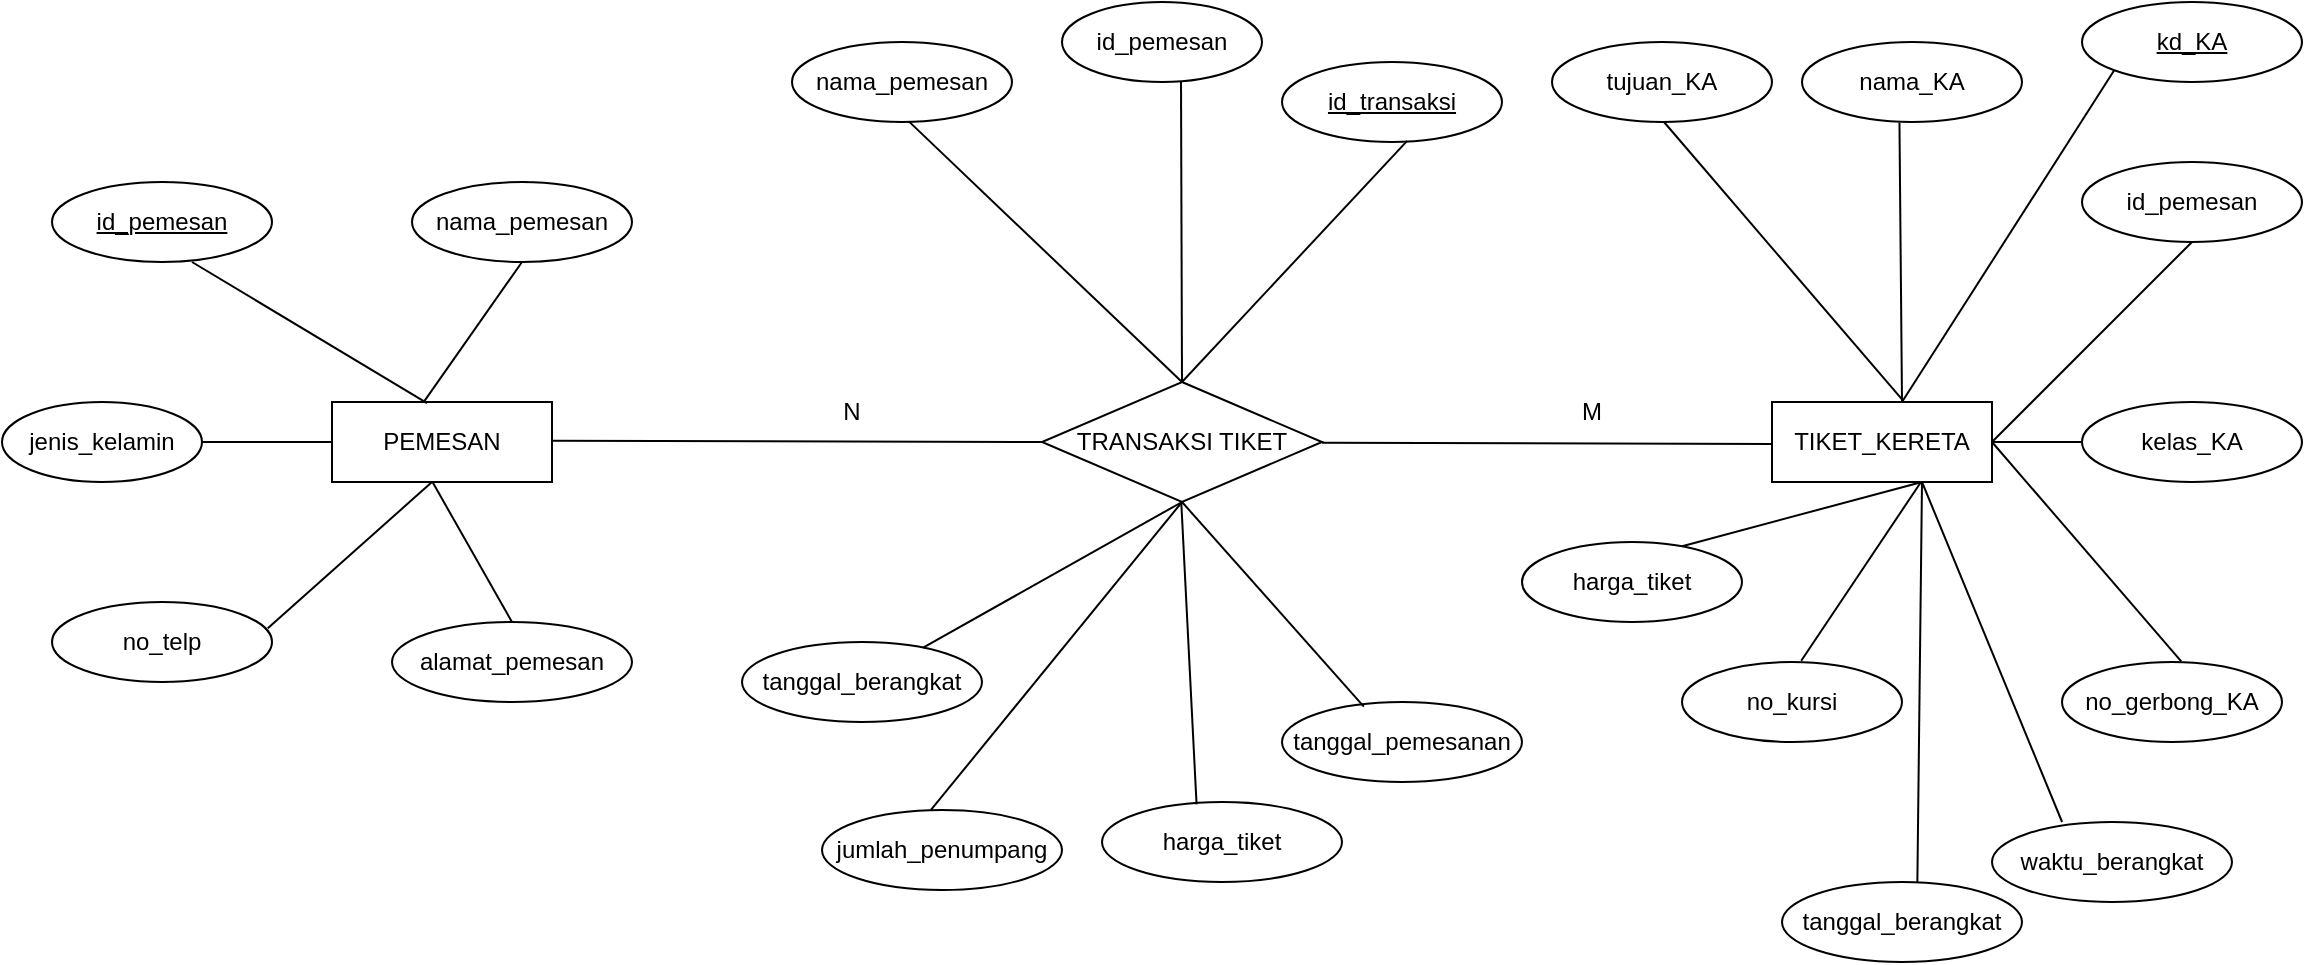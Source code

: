 <?xml version="1.0" encoding="UTF-8"?>
<mxfile version="21.0.6" type="google"><diagram name="Halaman-1" id="TMFCEKY83UdhA-zHi1Os"><mxGraphModel dx="1500" dy="843" grid="1" gridSize="10" guides="1" tooltips="1" connect="1" arrows="1" fold="1" page="1" pageScale="1" pageWidth="1169" pageHeight="827" math="0" shadow="0"><root><mxCell id="0"/><mxCell id="1" parent="0"/><mxCell id="L5qENBM286U3Lg3Fz2lj-1" value="PEMESAN" style="whiteSpace=wrap;html=1;align=center;" parent="1" vertex="1"><mxGeometry x="175" y="210" width="110" height="40" as="geometry"/></mxCell><mxCell id="L5qENBM286U3Lg3Fz2lj-2" value="TRANSAKSI TIKET" style="shape=rhombus;perimeter=rhombusPerimeter;whiteSpace=wrap;html=1;align=center;" parent="1" vertex="1"><mxGeometry x="530" y="200" width="140" height="60" as="geometry"/></mxCell><mxCell id="L5qENBM286U3Lg3Fz2lj-3" value="TIKET_KERETA" style="whiteSpace=wrap;html=1;align=center;" parent="1" vertex="1"><mxGeometry x="895" y="210" width="110" height="40" as="geometry"/></mxCell><mxCell id="L5qENBM286U3Lg3Fz2lj-4" value="" style="endArrow=none;html=1;rounded=0;entryX=0;entryY=0.5;entryDx=0;entryDy=0;" parent="1" target="L5qENBM286U3Lg3Fz2lj-2" edge="1"><mxGeometry relative="1" as="geometry"><mxPoint x="285" y="229.33" as="sourcePoint"/><mxPoint x="445" y="229.33" as="targetPoint"/></mxGeometry></mxCell><mxCell id="L5qENBM286U3Lg3Fz2lj-5" value="" style="endArrow=none;html=1;rounded=0;" parent="1" edge="1"><mxGeometry relative="1" as="geometry"><mxPoint x="670" y="230.33" as="sourcePoint"/><mxPoint x="895" y="231" as="targetPoint"/></mxGeometry></mxCell><mxCell id="L5qENBM286U3Lg3Fz2lj-6" value="id_pemesan" style="ellipse;whiteSpace=wrap;html=1;align=center;fontStyle=4;" parent="1" vertex="1"><mxGeometry x="35" y="100" width="110" height="40" as="geometry"/></mxCell><mxCell id="L5qENBM286U3Lg3Fz2lj-7" value="nama_pemesan" style="ellipse;whiteSpace=wrap;html=1;align=center;" parent="1" vertex="1"><mxGeometry x="215" y="100" width="110" height="40" as="geometry"/></mxCell><mxCell id="L5qENBM286U3Lg3Fz2lj-10" value="" style="endArrow=none;html=1;rounded=0;entryX=0.432;entryY=0.014;entryDx=0;entryDy=0;entryPerimeter=0;" parent="1" target="L5qENBM286U3Lg3Fz2lj-1" edge="1"><mxGeometry relative="1" as="geometry"><mxPoint x="105" y="140" as="sourcePoint"/><mxPoint x="265" y="140" as="targetPoint"/></mxGeometry></mxCell><mxCell id="L5qENBM286U3Lg3Fz2lj-11" value="" style="endArrow=none;html=1;rounded=0;exitX=0.415;exitY=0.007;exitDx=0;exitDy=0;exitPerimeter=0;" parent="1" source="L5qENBM286U3Lg3Fz2lj-1" edge="1"><mxGeometry relative="1" as="geometry"><mxPoint x="190" y="140" as="sourcePoint"/><mxPoint x="270" y="140" as="targetPoint"/></mxGeometry></mxCell><mxCell id="L5qENBM286U3Lg3Fz2lj-13" value="no_telp" style="ellipse;whiteSpace=wrap;html=1;align=center;" parent="1" vertex="1"><mxGeometry x="35" y="310" width="110" height="40" as="geometry"/></mxCell><mxCell id="L5qENBM286U3Lg3Fz2lj-14" value="" style="endArrow=none;html=1;rounded=0;exitX=0.981;exitY=0.327;exitDx=0;exitDy=0;exitPerimeter=0;" parent="1" source="L5qENBM286U3Lg3Fz2lj-13" edge="1"><mxGeometry relative="1" as="geometry"><mxPoint x="166" y="320" as="sourcePoint"/><mxPoint x="225" y="250" as="targetPoint"/></mxGeometry></mxCell><mxCell id="L5qENBM286U3Lg3Fz2lj-19" value="N" style="text;html=1;strokeColor=none;fillColor=none;align=center;verticalAlign=middle;whiteSpace=wrap;rounded=0;" parent="1" vertex="1"><mxGeometry x="405" y="200" width="60" height="30" as="geometry"/></mxCell><mxCell id="L5qENBM286U3Lg3Fz2lj-20" value="M" style="text;html=1;strokeColor=none;fillColor=none;align=center;verticalAlign=middle;whiteSpace=wrap;rounded=0;" parent="1" vertex="1"><mxGeometry x="775" y="200" width="60" height="30" as="geometry"/></mxCell><mxCell id="L5qENBM286U3Lg3Fz2lj-22" value="" style="endArrow=none;html=1;rounded=0;exitX=0.981;exitY=0.327;exitDx=0;exitDy=0;exitPerimeter=0;entryX=0.457;entryY=1.001;entryDx=0;entryDy=0;entryPerimeter=0;" parent="1" target="L5qENBM286U3Lg3Fz2lj-1" edge="1"><mxGeometry relative="1" as="geometry"><mxPoint x="265" y="320" as="sourcePoint"/><mxPoint x="337" y="247" as="targetPoint"/></mxGeometry></mxCell><mxCell id="L5qENBM286U3Lg3Fz2lj-23" value="kd_KA" style="ellipse;whiteSpace=wrap;html=1;align=center;fontStyle=4;" parent="1" vertex="1"><mxGeometry x="1050" y="10" width="110" height="40" as="geometry"/></mxCell><mxCell id="L5qENBM286U3Lg3Fz2lj-24" value="nama_KA" style="ellipse;whiteSpace=wrap;html=1;align=center;" parent="1" vertex="1"><mxGeometry x="910" y="30" width="110" height="40" as="geometry"/></mxCell><mxCell id="L5qENBM286U3Lg3Fz2lj-26" value="kelas_KA" style="ellipse;whiteSpace=wrap;html=1;align=center;" parent="1" vertex="1"><mxGeometry x="1050" y="210" width="110" height="40" as="geometry"/></mxCell><mxCell id="L5qENBM286U3Lg3Fz2lj-27" value="tujuan_KA" style="ellipse;whiteSpace=wrap;html=1;align=center;" parent="1" vertex="1"><mxGeometry x="785" y="30" width="110" height="40" as="geometry"/></mxCell><mxCell id="L5qENBM286U3Lg3Fz2lj-28" value="" style="endArrow=none;html=1;rounded=0;exitX=0.415;exitY=0.007;exitDx=0;exitDy=0;exitPerimeter=0;entryX=0;entryY=1;entryDx=0;entryDy=0;" parent="1" target="L5qENBM286U3Lg3Fz2lj-23" edge="1"><mxGeometry relative="1" as="geometry"><mxPoint x="960" y="210" as="sourcePoint"/><mxPoint x="1009" y="140" as="targetPoint"/></mxGeometry></mxCell><mxCell id="L5qENBM286U3Lg3Fz2lj-29" value="" style="endArrow=none;html=1;rounded=0;entryX=0.443;entryY=1.008;entryDx=0;entryDy=0;entryPerimeter=0;" parent="1" target="L5qENBM286U3Lg3Fz2lj-24" edge="1"><mxGeometry relative="1" as="geometry"><mxPoint x="960" y="210" as="sourcePoint"/><mxPoint x="989.5" y="140" as="targetPoint"/></mxGeometry></mxCell><mxCell id="L5qENBM286U3Lg3Fz2lj-30" value="" style="endArrow=none;html=1;rounded=0;exitX=0.591;exitY=-0.032;exitDx=0;exitDy=0;exitPerimeter=0;entryX=0;entryY=1;entryDx=0;entryDy=0;" parent="1" source="L5qENBM286U3Lg3Fz2lj-3" edge="1"><mxGeometry relative="1" as="geometry"><mxPoint x="735" y="236" as="sourcePoint"/><mxPoint x="841" y="70" as="targetPoint"/></mxGeometry></mxCell><mxCell id="L5qENBM286U3Lg3Fz2lj-32" value="no_gerbong_KA" style="ellipse;whiteSpace=wrap;html=1;align=center;" parent="1" vertex="1"><mxGeometry x="1040" y="340" width="110" height="40" as="geometry"/></mxCell><mxCell id="L5qENBM286U3Lg3Fz2lj-33" value="" style="endArrow=none;html=1;rounded=0;entryX=0;entryY=0.5;entryDx=0;entryDy=0;" parent="1" target="L5qENBM286U3Lg3Fz2lj-26" edge="1"><mxGeometry relative="1" as="geometry"><mxPoint x="1005" y="230" as="sourcePoint"/><mxPoint x="1045" y="230" as="targetPoint"/></mxGeometry></mxCell><mxCell id="L5qENBM286U3Lg3Fz2lj-34" value="" style="endArrow=none;html=1;rounded=0;entryX=1;entryY=0.5;entryDx=0;entryDy=0;exitX=0.542;exitY=-0.009;exitDx=0;exitDy=0;exitPerimeter=0;" parent="1" source="L5qENBM286U3Lg3Fz2lj-32" target="L5qENBM286U3Lg3Fz2lj-3" edge="1"><mxGeometry relative="1" as="geometry"><mxPoint x="960.5" y="390" as="sourcePoint"/><mxPoint x="959.5" y="250" as="targetPoint"/></mxGeometry></mxCell><mxCell id="L5qENBM286U3Lg3Fz2lj-35" value="no_kursi" style="ellipse;whiteSpace=wrap;html=1;align=center;" parent="1" vertex="1"><mxGeometry x="850" y="340" width="110" height="40" as="geometry"/></mxCell><mxCell id="L5qENBM286U3Lg3Fz2lj-36" value="" style="endArrow=none;html=1;rounded=0;entryX=1;entryY=0.5;entryDx=0;entryDy=0;exitX=0.542;exitY=-0.015;exitDx=0;exitDy=0;exitPerimeter=0;" parent="1" source="L5qENBM286U3Lg3Fz2lj-35" edge="1"><mxGeometry relative="1" as="geometry"><mxPoint x="970" y="340" as="sourcePoint"/><mxPoint x="969.5" y="250" as="targetPoint"/></mxGeometry></mxCell><mxCell id="L5qENBM286U3Lg3Fz2lj-37" value="harga_tiket" style="ellipse;whiteSpace=wrap;html=1;align=center;" parent="1" vertex="1"><mxGeometry x="770" y="280" width="110" height="40" as="geometry"/></mxCell><mxCell id="L5qENBM286U3Lg3Fz2lj-38" value="" style="endArrow=none;html=1;rounded=0;exitX=0.728;exitY=0.052;exitDx=0;exitDy=0;exitPerimeter=0;" parent="1" source="L5qENBM286U3Lg3Fz2lj-37" edge="1"><mxGeometry relative="1" as="geometry"><mxPoint x="860" y="340" as="sourcePoint"/><mxPoint x="970" y="250" as="targetPoint"/></mxGeometry></mxCell><mxCell id="L5qENBM286U3Lg3Fz2lj-39" value="id_transaksi" style="ellipse;whiteSpace=wrap;html=1;align=center;fontStyle=4;" parent="1" vertex="1"><mxGeometry x="650" y="40" width="110" height="40" as="geometry"/></mxCell><mxCell id="L5qENBM286U3Lg3Fz2lj-40" value="" style="endArrow=none;html=1;rounded=0;entryX=0.569;entryY=0.986;entryDx=0;entryDy=0;entryPerimeter=0;exitX=0.5;exitY=0;exitDx=0;exitDy=0;" parent="1" source="L5qENBM286U3Lg3Fz2lj-2" target="L5qENBM286U3Lg3Fz2lj-39" edge="1"><mxGeometry relative="1" as="geometry"><mxPoint x="620" y="210" as="sourcePoint"/><mxPoint x="701" y="61" as="targetPoint"/></mxGeometry></mxCell><mxCell id="L5qENBM286U3Lg3Fz2lj-41" value="nama_pemesan" style="ellipse;whiteSpace=wrap;html=1;align=center;" parent="1" vertex="1"><mxGeometry x="405" y="30" width="110" height="40" as="geometry"/></mxCell><mxCell id="L5qENBM286U3Lg3Fz2lj-42" value="" style="endArrow=none;html=1;rounded=0;entryX=0.531;entryY=0.992;entryDx=0;entryDy=0;entryPerimeter=0;" parent="1" target="L5qENBM286U3Lg3Fz2lj-41" edge="1"><mxGeometry relative="1" as="geometry"><mxPoint x="600" y="200" as="sourcePoint"/><mxPoint x="499" y="60" as="targetPoint"/></mxGeometry></mxCell><mxCell id="L5qENBM286U3Lg3Fz2lj-44" value="id_pemesan" style="ellipse;whiteSpace=wrap;html=1;align=center;" parent="1" vertex="1"><mxGeometry x="540" y="10" width="100" height="40" as="geometry"/></mxCell><mxCell id="L5qENBM286U3Lg3Fz2lj-45" value="id_pemesan" style="ellipse;whiteSpace=wrap;html=1;align=center;" parent="1" vertex="1"><mxGeometry x="1050" y="90" width="110" height="40" as="geometry"/></mxCell><mxCell id="L5qENBM286U3Lg3Fz2lj-46" value="" style="endArrow=none;html=1;rounded=0;exitX=1;exitY=0.5;exitDx=0;exitDy=0;entryX=0.5;entryY=1;entryDx=0;entryDy=0;" parent="1" source="L5qENBM286U3Lg3Fz2lj-3" target="L5qENBM286U3Lg3Fz2lj-45" edge="1"><mxGeometry relative="1" as="geometry"><mxPoint x="990" y="296" as="sourcePoint"/><mxPoint x="1096" y="130" as="targetPoint"/></mxGeometry></mxCell><mxCell id="L5qENBM286U3Lg3Fz2lj-47" value="" style="endArrow=none;html=1;rounded=0;entryX=0.595;entryY=0.989;entryDx=0;entryDy=0;entryPerimeter=0;" parent="1" target="L5qENBM286U3Lg3Fz2lj-44" edge="1"><mxGeometry relative="1" as="geometry"><mxPoint x="600" y="200" as="sourcePoint"/><mxPoint x="600" y="60" as="targetPoint"/></mxGeometry></mxCell><mxCell id="L5qENBM286U3Lg3Fz2lj-48" value="tanggal_pemesanan" style="ellipse;whiteSpace=wrap;html=1;align=center;" parent="1" vertex="1"><mxGeometry x="650" y="360" width="120" height="40" as="geometry"/></mxCell><mxCell id="L5qENBM286U3Lg3Fz2lj-49" value="tanggal_berangkat" style="ellipse;whiteSpace=wrap;html=1;align=center;" parent="1" vertex="1"><mxGeometry x="380" y="330" width="120" height="40" as="geometry"/></mxCell><mxCell id="L5qENBM286U3Lg3Fz2lj-50" value="tanggal_berangkat" style="ellipse;whiteSpace=wrap;html=1;align=center;" parent="1" vertex="1"><mxGeometry x="900" y="450" width="120" height="40" as="geometry"/></mxCell><mxCell id="L5qENBM286U3Lg3Fz2lj-51" value="" style="endArrow=none;html=1;rounded=0;entryX=1;entryY=0.5;entryDx=0;entryDy=0;exitX=0.564;exitY=0.008;exitDx=0;exitDy=0;exitPerimeter=0;" parent="1" source="L5qENBM286U3Lg3Fz2lj-50" edge="1"><mxGeometry relative="1" as="geometry"><mxPoint x="980" y="450" as="sourcePoint"/><mxPoint x="970" y="250" as="targetPoint"/></mxGeometry></mxCell><mxCell id="L5qENBM286U3Lg3Fz2lj-52" value="waktu_berangkat" style="ellipse;whiteSpace=wrap;html=1;align=center;" parent="1" vertex="1"><mxGeometry x="1005" y="420" width="120" height="40" as="geometry"/></mxCell><mxCell id="L5qENBM286U3Lg3Fz2lj-53" value="" style="endArrow=none;html=1;rounded=0;entryX=1;entryY=0.5;entryDx=0;entryDy=0;exitX=0.292;exitY=0;exitDx=0;exitDy=0;exitPerimeter=0;" parent="1" source="L5qENBM286U3Lg3Fz2lj-52" edge="1"><mxGeometry relative="1" as="geometry"><mxPoint x="1030" y="420" as="sourcePoint"/><mxPoint x="970" y="250" as="targetPoint"/></mxGeometry></mxCell><mxCell id="L5qENBM286U3Lg3Fz2lj-54" value="jumlah_penumpang" style="ellipse;whiteSpace=wrap;html=1;align=center;" parent="1" vertex="1"><mxGeometry x="420" y="414" width="120" height="40" as="geometry"/></mxCell><mxCell id="L5qENBM286U3Lg3Fz2lj-55" value="harga_tiket" style="ellipse;whiteSpace=wrap;html=1;align=center;" parent="1" vertex="1"><mxGeometry x="560" y="410" width="120" height="40" as="geometry"/></mxCell><mxCell id="iykQricIMgsUDVxl2iOg-1" value="alamat_pemesan" style="ellipse;whiteSpace=wrap;html=1;align=center;" vertex="1" parent="1"><mxGeometry x="205" y="320" width="120" height="40" as="geometry"/></mxCell><mxCell id="iykQricIMgsUDVxl2iOg-2" value="" style="endArrow=none;html=1;rounded=0;" edge="1" parent="1" source="L5qENBM286U3Lg3Fz2lj-49"><mxGeometry relative="1" as="geometry"><mxPoint x="698.5" y="373" as="sourcePoint"/><mxPoint x="600" y="260" as="targetPoint"/></mxGeometry></mxCell><mxCell id="iykQricIMgsUDVxl2iOg-3" value="" style="endArrow=none;html=1;rounded=0;exitX=0.341;exitY=0.057;exitDx=0;exitDy=0;exitPerimeter=0;entryX=0.5;entryY=1;entryDx=0;entryDy=0;" edge="1" parent="1" source="L5qENBM286U3Lg3Fz2lj-48" target="L5qENBM286U3Lg3Fz2lj-2"><mxGeometry relative="1" as="geometry"><mxPoint x="690" y="360" as="sourcePoint"/><mxPoint x="741.5" y="273" as="targetPoint"/></mxGeometry></mxCell><mxCell id="iykQricIMgsUDVxl2iOg-4" value="" style="endArrow=none;html=1;rounded=0;entryX=0.595;entryY=0.989;entryDx=0;entryDy=0;entryPerimeter=0;exitX=0.394;exitY=0.03;exitDx=0;exitDy=0;exitPerimeter=0;" edge="1" parent="1" source="L5qENBM286U3Lg3Fz2lj-55"><mxGeometry relative="1" as="geometry"><mxPoint x="599.63" y="410" as="sourcePoint"/><mxPoint x="599.63" y="260" as="targetPoint"/></mxGeometry></mxCell><mxCell id="iykQricIMgsUDVxl2iOg-5" value="" style="endArrow=none;html=1;rounded=0;exitX=0.454;exitY=-0.001;exitDx=0;exitDy=0;exitPerimeter=0;" edge="1" parent="1" source="L5qENBM286U3Lg3Fz2lj-54"><mxGeometry relative="1" as="geometry"><mxPoint x="456" y="440" as="sourcePoint"/><mxPoint x="600" y="260" as="targetPoint"/></mxGeometry></mxCell><mxCell id="iykQricIMgsUDVxl2iOg-7" value="" style="endArrow=none;html=1;rounded=0;entryX=0.457;entryY=1.001;entryDx=0;entryDy=0;entryPerimeter=0;exitX=0;exitY=0.5;exitDx=0;exitDy=0;" edge="1" parent="1" source="L5qENBM286U3Lg3Fz2lj-1"><mxGeometry relative="1" as="geometry"><mxPoint x="130" y="270" as="sourcePoint"/><mxPoint x="110" y="230" as="targetPoint"/></mxGeometry></mxCell><mxCell id="iykQricIMgsUDVxl2iOg-8" value="jenis_kelamin" style="ellipse;whiteSpace=wrap;html=1;align=center;" vertex="1" parent="1"><mxGeometry x="10" y="210" width="100" height="40" as="geometry"/></mxCell></root></mxGraphModel></diagram></mxfile>